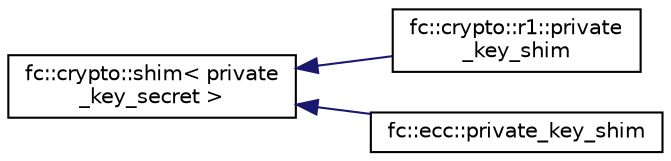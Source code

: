 digraph "Graphical Class Hierarchy"
{
  edge [fontname="Helvetica",fontsize="10",labelfontname="Helvetica",labelfontsize="10"];
  node [fontname="Helvetica",fontsize="10",shape=record];
  rankdir="LR";
  Node0 [label="fc::crypto::shim\< private\l_key_secret \>",height=0.2,width=0.4,color="black", fillcolor="white", style="filled",URL="$structfc_1_1crypto_1_1shim.html"];
  Node0 -> Node1 [dir="back",color="midnightblue",fontsize="10",style="solid",fontname="Helvetica"];
  Node1 [label="fc::crypto::r1::private\l_key_shim",height=0.2,width=0.4,color="black", fillcolor="white", style="filled",URL="$structfc_1_1crypto_1_1r1_1_1private__key__shim.html"];
  Node0 -> Node2 [dir="back",color="midnightblue",fontsize="10",style="solid",fontname="Helvetica"];
  Node2 [label="fc::ecc::private_key_shim",height=0.2,width=0.4,color="black", fillcolor="white", style="filled",URL="$structfc_1_1ecc_1_1private__key__shim.html"];
}
